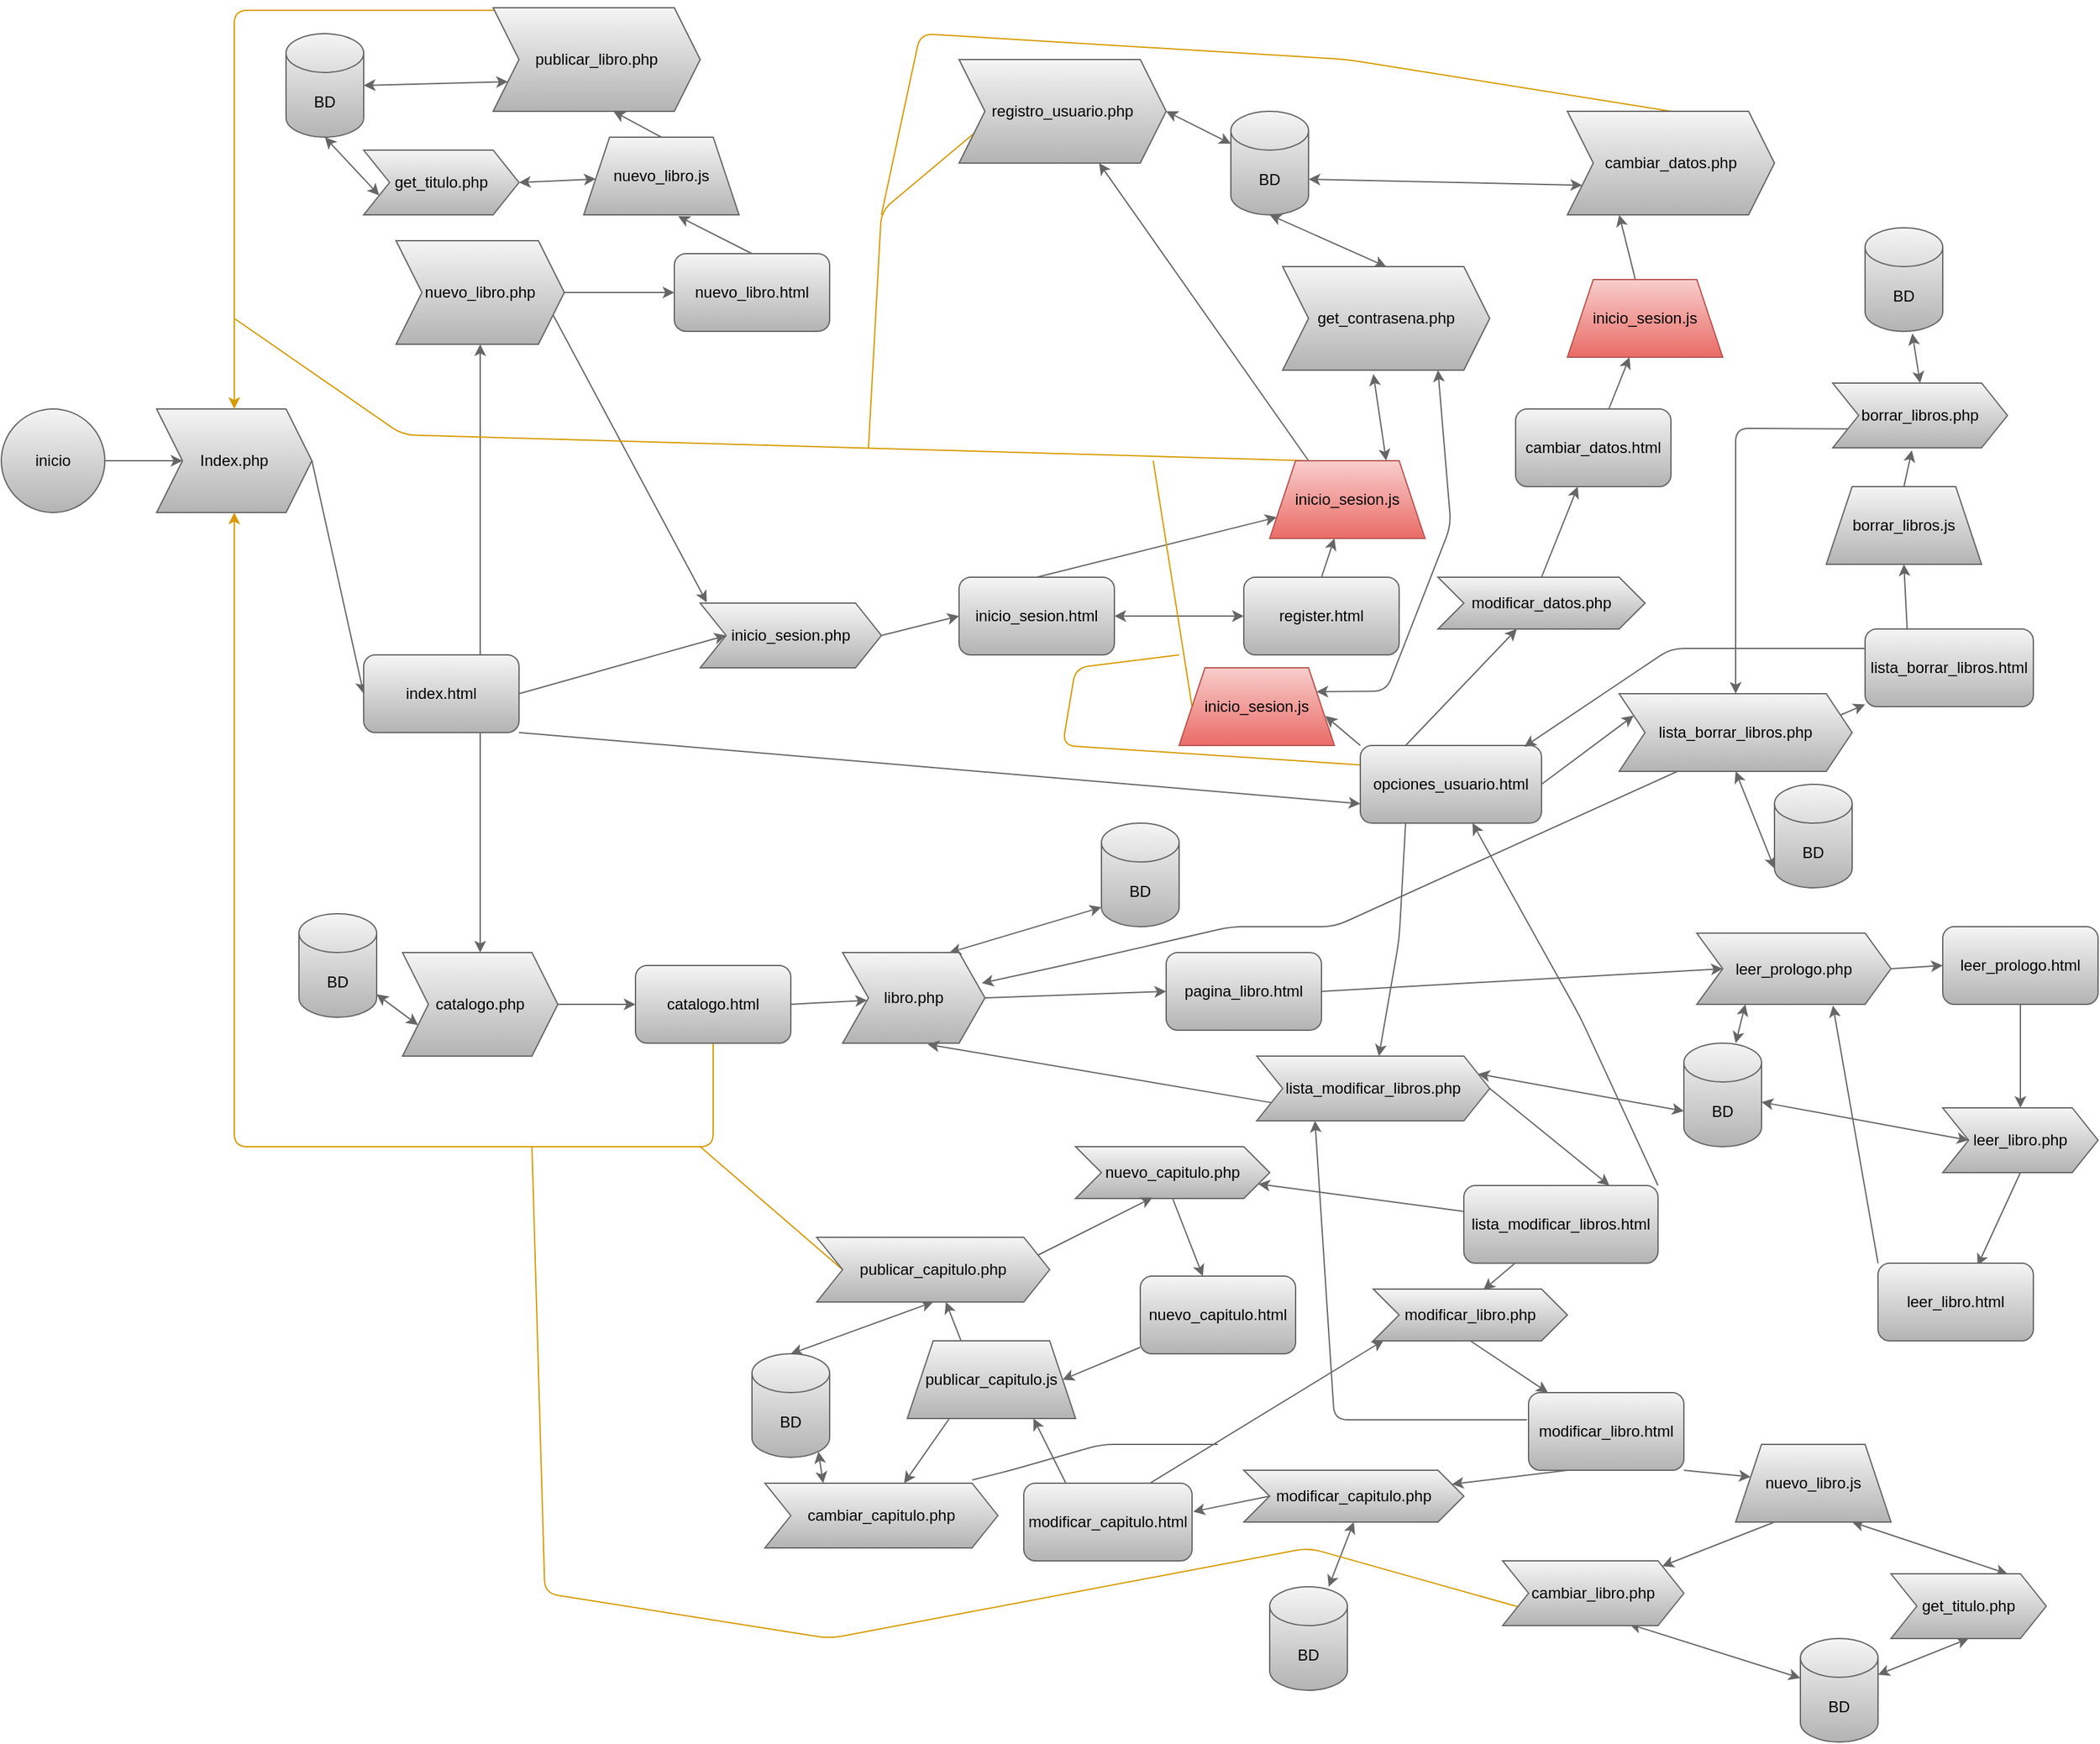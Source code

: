 <mxfile>
    <diagram id="m7AVDyg3nS6jpqkzyXGd" name="Page-1">
        <mxGraphModel dx="1228" dy="2130" grid="1" gridSize="10" guides="1" tooltips="1" connect="1" arrows="1" fold="1" page="1" pageScale="1" pageWidth="850" pageHeight="1100" background="#FFFFFF" math="0" shadow="0">
            <root>
                <mxCell id="0"/>
                <mxCell id="1" parent="0"/>
                <mxCell id="8" style="edgeStyle=none;html=1;exitX=1;exitY=0.5;exitDx=0;exitDy=0;entryX=0;entryY=0.5;entryDx=0;entryDy=0;fontFamily=Helvetica;fontSize=12;fontColor=#000000;fillColor=#f5f5f5;gradientColor=#b3b3b3;strokeColor=#666666;" parent="1" source="3" target="4" edge="1">
                    <mxGeometry relative="1" as="geometry"/>
                </mxCell>
                <mxCell id="3" value="Index.php" style="shape=step;perimeter=stepPerimeter;whiteSpace=wrap;html=1;fixedSize=1;fillColor=#f5f5f5;gradientColor=#b3b3b3;strokeColor=#666666;fontColor=#000000;" parent="1" vertex="1">
                    <mxGeometry x="130" y="200" width="120" height="80" as="geometry"/>
                </mxCell>
                <mxCell id="16" style="edgeStyle=none;shape=connector;rounded=1;html=1;exitX=0.75;exitY=1;exitDx=0;exitDy=0;labelBackgroundColor=default;fontFamily=Helvetica;fontSize=12;fontColor=#000000;startArrow=none;startFill=0;endArrow=classic;strokeColor=#666666;fillColor=#f5f5f5;gradientColor=#b3b3b3;" parent="1" source="4" target="10" edge="1">
                    <mxGeometry relative="1" as="geometry"/>
                </mxCell>
                <mxCell id="19" style="edgeStyle=none;shape=connector;rounded=1;html=1;exitX=0.75;exitY=0;exitDx=0;exitDy=0;labelBackgroundColor=default;fontFamily=Helvetica;fontSize=12;fontColor=#000000;startArrow=none;startFill=0;endArrow=classic;strokeColor=#666666;fillColor=#f5f5f5;gradientColor=#b3b3b3;" parent="1" source="4" target="17" edge="1">
                    <mxGeometry relative="1" as="geometry"/>
                </mxCell>
                <mxCell id="62" style="edgeStyle=none;html=1;exitX=1;exitY=0.5;exitDx=0;exitDy=0;entryX=0;entryY=0.5;entryDx=0;entryDy=0;fillColor=#f5f5f5;strokeColor=#666666;gradientColor=#b3b3b3;" parent="1" source="4" target="61" edge="1">
                    <mxGeometry relative="1" as="geometry">
                        <Array as="points"/>
                    </mxGeometry>
                </mxCell>
                <mxCell id="75" style="edgeStyle=none;html=1;exitX=1;exitY=1;exitDx=0;exitDy=0;fillColor=#f5f5f5;gradientColor=#b3b3b3;strokeColor=#666666;entryX=0;entryY=0.75;entryDx=0;entryDy=0;" parent="1" source="4" target="73" edge="1">
                    <mxGeometry relative="1" as="geometry"/>
                </mxCell>
                <mxCell id="4" value="index.html" style="rounded=1;whiteSpace=wrap;html=1;fillColor=#f5f5f5;gradientColor=#b3b3b3;strokeColor=#666666;fontColor=#000000;" parent="1" vertex="1">
                    <mxGeometry x="290" y="390" width="120" height="60" as="geometry"/>
                </mxCell>
                <mxCell id="18" style="edgeStyle=none;shape=connector;rounded=1;html=1;exitX=1;exitY=0.5;exitDx=0;exitDy=0;entryX=0;entryY=0.5;entryDx=0;entryDy=0;labelBackgroundColor=default;fontFamily=Helvetica;fontSize=12;fontColor=#000000;startArrow=none;startFill=0;endArrow=classic;strokeColor=#666666;fillColor=#f5f5f5;gradientColor=#b3b3b3;" parent="1" source="10" target="12" edge="1">
                    <mxGeometry relative="1" as="geometry"/>
                </mxCell>
                <mxCell id="60" style="edgeStyle=none;shape=connector;rounded=1;html=1;exitX=0;exitY=0.75;exitDx=0;exitDy=0;labelBackgroundColor=default;fontFamily=Helvetica;fontSize=12;fontColor=#000000;startArrow=classic;startFill=1;endArrow=classic;endFill=1;strokeColor=#666666;fillColor=#f5f5f5;gradientColor=#b3b3b3;" parent="1" source="10" target="59" edge="1">
                    <mxGeometry relative="1" as="geometry"/>
                </mxCell>
                <mxCell id="10" value="catalogo.php" style="shape=step;perimeter=stepPerimeter;whiteSpace=wrap;html=1;fixedSize=1;fillColor=#f5f5f5;gradientColor=#b3b3b3;strokeColor=#666666;fontColor=#000000;" parent="1" vertex="1">
                    <mxGeometry x="320" y="620" width="120" height="80" as="geometry"/>
                </mxCell>
                <mxCell id="49" style="edgeStyle=none;shape=connector;rounded=1;html=1;exitX=0.5;exitY=0;exitDx=0;exitDy=0;entryX=0.608;entryY=1.017;entryDx=0;entryDy=0;entryPerimeter=0;labelBackgroundColor=default;fontFamily=Helvetica;fontSize=12;fontColor=#000000;startArrow=none;startFill=0;endArrow=classic;endFill=1;strokeColor=#666666;fillColor=#f5f5f5;gradientColor=#b3b3b3;" parent="1" source="11" target="48" edge="1">
                    <mxGeometry relative="1" as="geometry"/>
                </mxCell>
                <mxCell id="11" value="nuevo_libro.html" style="rounded=1;whiteSpace=wrap;html=1;fillColor=#f5f5f5;gradientColor=#b3b3b3;strokeColor=#666666;fontColor=#000000;" parent="1" vertex="1">
                    <mxGeometry x="530" y="80" width="120" height="60" as="geometry"/>
                </mxCell>
                <mxCell id="26" style="edgeStyle=none;shape=connector;rounded=1;html=1;exitX=0.5;exitY=1;exitDx=0;exitDy=0;entryX=0.5;entryY=1;entryDx=0;entryDy=0;labelBackgroundColor=default;fontFamily=Helvetica;fontSize=12;fontColor=#000000;startArrow=none;startFill=0;endArrow=classic;strokeColor=#d79b00;fillColor=#ffcd28;gradientColor=#ffa500;" parent="1" source="12" target="3" edge="1">
                    <mxGeometry relative="1" as="geometry">
                        <Array as="points">
                            <mxPoint x="560" y="770"/>
                            <mxPoint x="190" y="770"/>
                        </Array>
                    </mxGeometry>
                </mxCell>
                <mxCell id="51" style="edgeStyle=none;shape=connector;rounded=1;html=1;exitX=1;exitY=0.5;exitDx=0;exitDy=0;labelBackgroundColor=default;fontFamily=Helvetica;fontSize=12;fontColor=#000000;startArrow=none;startFill=0;endArrow=classic;endFill=1;strokeColor=#666666;fillColor=#f5f5f5;gradientColor=#b3b3b3;" parent="1" source="12" target="45" edge="1">
                    <mxGeometry relative="1" as="geometry"/>
                </mxCell>
                <mxCell id="12" value="catalogo.html" style="rounded=1;whiteSpace=wrap;html=1;fillColor=#f5f5f5;gradientColor=#b3b3b3;strokeColor=#666666;fontColor=#000000;" parent="1" vertex="1">
                    <mxGeometry x="500" y="630" width="120" height="60" as="geometry"/>
                </mxCell>
                <mxCell id="15" style="edgeStyle=none;shape=connector;rounded=1;html=1;exitX=1;exitY=0.5;exitDx=0;exitDy=0;labelBackgroundColor=default;fontFamily=Helvetica;fontSize=12;fontColor=#000000;startArrow=none;startFill=0;endArrow=classic;strokeColor=#666666;fillColor=#f5f5f5;gradientColor=#b3b3b3;" parent="1" source="14" target="3" edge="1">
                    <mxGeometry relative="1" as="geometry"/>
                </mxCell>
                <mxCell id="14" value="inicio" style="ellipse;whiteSpace=wrap;html=1;aspect=fixed;fontFamily=Helvetica;fontSize=12;fontColor=#000000;strokeColor=#666666;fillColor=#f5f5f5;gradientColor=#b3b3b3;" parent="1" vertex="1">
                    <mxGeometry x="10" y="200" width="80" height="80" as="geometry"/>
                </mxCell>
                <mxCell id="20" style="edgeStyle=none;shape=connector;rounded=1;html=1;exitX=1;exitY=0.5;exitDx=0;exitDy=0;entryX=0;entryY=0.5;entryDx=0;entryDy=0;labelBackgroundColor=default;fontFamily=Helvetica;fontSize=12;fontColor=#000000;startArrow=none;startFill=0;endArrow=classic;strokeColor=#666666;fillColor=#f5f5f5;gradientColor=#b3b3b3;" parent="1" source="17" target="11" edge="1">
                    <mxGeometry relative="1" as="geometry"/>
                </mxCell>
                <mxCell id="72" style="edgeStyle=none;html=1;exitX=1;exitY=0.75;exitDx=0;exitDy=0;entryX=0.036;entryY=-0.012;entryDx=0;entryDy=0;entryPerimeter=0;fillColor=#f5f5f5;gradientColor=#b3b3b3;strokeColor=#666666;" parent="1" source="17" target="61" edge="1">
                    <mxGeometry relative="1" as="geometry"/>
                </mxCell>
                <mxCell id="17" value="nuevo_libro.php" style="shape=step;perimeter=stepPerimeter;whiteSpace=wrap;html=1;fixedSize=1;fillColor=#f5f5f5;gradientColor=#b3b3b3;strokeColor=#666666;fontColor=#000000;" parent="1" vertex="1">
                    <mxGeometry x="315" y="70" width="130" height="80" as="geometry"/>
                </mxCell>
                <mxCell id="31" style="edgeStyle=none;shape=connector;rounded=1;html=1;exitX=0.5;exitY=0;exitDx=0;exitDy=0;labelBackgroundColor=default;fontFamily=Helvetica;fontSize=12;fontColor=#000000;startArrow=none;startFill=0;endArrow=classic;strokeColor=#666666;fillColor=#f5f5f5;gradientColor=#b3b3b3;" parent="1" source="21" target="30" edge="1">
                    <mxGeometry relative="1" as="geometry"/>
                </mxCell>
                <mxCell id="21" value="register.html" style="rounded=1;whiteSpace=wrap;html=1;fillColor=#f5f5f5;gradientColor=#b3b3b3;strokeColor=#666666;fontColor=#000000;" parent="1" vertex="1">
                    <mxGeometry x="970" y="330" width="120" height="60" as="geometry"/>
                </mxCell>
                <mxCell id="25" style="edgeStyle=none;shape=connector;rounded=1;html=1;exitX=0.019;exitY=0.025;exitDx=0;exitDy=0;labelBackgroundColor=default;fontFamily=Helvetica;fontSize=12;fontColor=#000000;startArrow=none;startFill=0;endArrow=classic;strokeColor=#d79b00;fillColor=#ffcd28;gradientColor=#ffa500;exitPerimeter=0;" parent="1" source="23" target="3" edge="1">
                    <mxGeometry relative="1" as="geometry">
                        <Array as="points">
                            <mxPoint x="190" y="-108"/>
                        </Array>
                    </mxGeometry>
                </mxCell>
                <mxCell id="39" style="edgeStyle=none;shape=connector;rounded=1;html=1;exitX=0;exitY=0.75;exitDx=0;exitDy=0;entryX=1;entryY=0.5;entryDx=0;entryDy=0;entryPerimeter=0;labelBackgroundColor=default;fontFamily=Helvetica;fontSize=12;fontColor=#000000;startArrow=classic;startFill=1;endArrow=classic;endFill=1;strokeColor=#666666;fillColor=#f5f5f5;gradientColor=#b3b3b3;" parent="1" source="23" target="38" edge="1">
                    <mxGeometry relative="1" as="geometry"/>
                </mxCell>
                <mxCell id="23" value="publicar_libro.php" style="shape=step;perimeter=stepPerimeter;whiteSpace=wrap;html=1;fixedSize=1;fillColor=#f5f5f5;gradientColor=#b3b3b3;strokeColor=#666666;fontColor=#000000;" parent="1" vertex="1">
                    <mxGeometry x="390" y="-110" width="160" height="80" as="geometry"/>
                </mxCell>
                <mxCell id="32" style="edgeStyle=none;shape=connector;rounded=1;html=1;exitX=0.5;exitY=0;exitDx=0;exitDy=0;labelBackgroundColor=default;fontFamily=Helvetica;fontSize=12;fontColor=#000000;startArrow=none;startFill=0;endArrow=classic;strokeColor=#666666;fillColor=#f5f5f5;gradientColor=#b3b3b3;" parent="1" source="27" target="30" edge="1">
                    <mxGeometry relative="1" as="geometry"/>
                </mxCell>
                <mxCell id="64" style="edgeStyle=none;shape=connector;rounded=1;html=1;exitX=1;exitY=0.5;exitDx=0;exitDy=0;labelBackgroundColor=default;fontFamily=Helvetica;fontSize=11;fontColor=default;endArrow=classic;strokeColor=#666666;fillColor=#f5f5f5;gradientColor=#b3b3b3;startArrow=classic;startFill=1;" parent="1" source="27" target="21" edge="1">
                    <mxGeometry relative="1" as="geometry"/>
                </mxCell>
                <mxCell id="27" value="inicio_sesion.html" style="rounded=1;whiteSpace=wrap;html=1;fillColor=#f5f5f5;gradientColor=#b3b3b3;strokeColor=#666666;fontColor=#000000;" parent="1" vertex="1">
                    <mxGeometry x="750" y="330" width="120" height="60" as="geometry"/>
                </mxCell>
                <mxCell id="37" style="edgeStyle=none;shape=connector;rounded=1;html=1;exitX=0.75;exitY=0;exitDx=0;exitDy=0;entryX=0.438;entryY=1.038;entryDx=0;entryDy=0;entryPerimeter=0;labelBackgroundColor=default;fontFamily=Helvetica;fontSize=12;fontColor=#000000;startArrow=classic;startFill=1;endArrow=classic;strokeColor=#666666;fillColor=#f5f5f5;gradientColor=#b3b3b3;" parent="1" source="30" target="33" edge="1">
                    <mxGeometry relative="1" as="geometry"/>
                </mxCell>
                <mxCell id="42" style="edgeStyle=none;shape=connector;rounded=1;html=1;exitX=0.25;exitY=0;exitDx=0;exitDy=0;labelBackgroundColor=default;fontFamily=Helvetica;fontSize=12;fontColor=#000000;startArrow=none;startFill=0;endArrow=classic;endFill=1;strokeColor=#666666;fillColor=#f5f5f5;gradientColor=#b3b3b3;" parent="1" source="30" target="40" edge="1">
                    <mxGeometry relative="1" as="geometry"/>
                </mxCell>
                <mxCell id="44" style="edgeStyle=none;shape=connector;rounded=1;html=1;exitX=0.25;exitY=0;exitDx=0;exitDy=0;labelBackgroundColor=default;fontFamily=Helvetica;fontSize=12;fontColor=#000000;startArrow=none;startFill=0;endArrow=none;endFill=0;strokeColor=#d79b00;fillColor=#ffcd28;gradientColor=#ffa500;" parent="1" source="30" edge="1">
                    <mxGeometry relative="1" as="geometry">
                        <mxPoint x="190" y="130" as="targetPoint"/>
                        <Array as="points">
                            <mxPoint x="320" y="220"/>
                        </Array>
                    </mxGeometry>
                </mxCell>
                <mxCell id="69" style="edgeStyle=none;shape=connector;rounded=1;html=1;entryX=0.25;entryY=1;entryDx=0;entryDy=0;labelBackgroundColor=default;fontFamily=Helvetica;fontSize=11;fontColor=default;startArrow=none;startFill=0;endArrow=classic;strokeColor=#666666;fillColor=#f5f5f5;gradientColor=#b3b3b3;" parent="1" source="76" target="68" edge="1">
                    <mxGeometry relative="1" as="geometry"/>
                </mxCell>
                <mxCell id="30" value="inicio_sesion.js" style="shape=trapezoid;perimeter=trapezoidPerimeter;whiteSpace=wrap;html=1;fixedSize=1;fontFamily=Helvetica;fontSize=12;strokeColor=#b85450;fillColor=#f8cecc;gradientColor=#ea6b66;" parent="1" vertex="1">
                    <mxGeometry x="990" y="240" width="120" height="60" as="geometry"/>
                </mxCell>
                <mxCell id="35" style="edgeStyle=none;shape=connector;rounded=1;html=1;exitX=0.5;exitY=0;exitDx=0;exitDy=0;entryX=0.5;entryY=1;entryDx=0;entryDy=0;entryPerimeter=0;labelBackgroundColor=default;fontFamily=Helvetica;fontSize=12;fontColor=#000000;startArrow=classic;startFill=1;endArrow=classic;strokeColor=#666666;fillColor=#f5f5f5;gradientColor=#b3b3b3;endFill=1;" parent="1" source="33" target="34" edge="1">
                    <mxGeometry relative="1" as="geometry"/>
                </mxCell>
                <mxCell id="33" value="get_contrasena.php" style="shape=step;perimeter=stepPerimeter;whiteSpace=wrap;html=1;fixedSize=1;fillColor=#f5f5f5;gradientColor=#b3b3b3;strokeColor=#666666;fontColor=#000000;" parent="1" vertex="1">
                    <mxGeometry x="1000" y="90" width="160" height="80" as="geometry"/>
                </mxCell>
                <mxCell id="34" value="BD" style="shape=cylinder3;whiteSpace=wrap;html=1;boundedLbl=1;backgroundOutline=1;size=15;fontFamily=Helvetica;fontSize=12;fontColor=#000000;strokeColor=#666666;fillColor=#f5f5f5;gradientColor=#b3b3b3;" parent="1" vertex="1">
                    <mxGeometry x="960" y="-30" width="60" height="80" as="geometry"/>
                </mxCell>
                <mxCell id="38" value="BD" style="shape=cylinder3;whiteSpace=wrap;html=1;boundedLbl=1;backgroundOutline=1;size=15;fontFamily=Helvetica;fontSize=12;fontColor=#000000;strokeColor=#666666;fillColor=#f5f5f5;gradientColor=#b3b3b3;" parent="1" vertex="1">
                    <mxGeometry x="230" y="-90" width="60" height="80" as="geometry"/>
                </mxCell>
                <mxCell id="41" style="edgeStyle=none;shape=connector;rounded=1;html=1;exitX=1;exitY=0.5;exitDx=0;exitDy=0;labelBackgroundColor=default;fontFamily=Helvetica;fontSize=12;fontColor=#000000;startArrow=classic;startFill=1;endArrow=classic;endFill=1;strokeColor=#666666;fillColor=#f5f5f5;gradientColor=#b3b3b3;" parent="1" source="40" target="34" edge="1">
                    <mxGeometry relative="1" as="geometry"/>
                </mxCell>
                <mxCell id="43" style="edgeStyle=none;shape=connector;rounded=1;html=1;exitX=0;exitY=0.75;exitDx=0;exitDy=0;labelBackgroundColor=default;fontFamily=Helvetica;fontSize=12;fontColor=#000000;startArrow=none;startFill=0;endArrow=none;endFill=0;strokeColor=#d79b00;fillColor=#ffcd28;gradientColor=#ffa500;" parent="1" source="40" edge="1">
                    <mxGeometry relative="1" as="geometry">
                        <mxPoint x="680" y="230" as="targetPoint"/>
                        <Array as="points">
                            <mxPoint x="690" y="47"/>
                        </Array>
                    </mxGeometry>
                </mxCell>
                <mxCell id="40" value="registro_usuario.php" style="shape=step;perimeter=stepPerimeter;whiteSpace=wrap;html=1;fixedSize=1;fillColor=#f5f5f5;gradientColor=#b3b3b3;strokeColor=#666666;fontColor=#000000;" parent="1" vertex="1">
                    <mxGeometry x="750" y="-70" width="160" height="80" as="geometry"/>
                </mxCell>
                <mxCell id="52" style="edgeStyle=none;shape=connector;rounded=1;html=1;exitX=1;exitY=0.5;exitDx=0;exitDy=0;entryX=0;entryY=0.5;entryDx=0;entryDy=0;labelBackgroundColor=default;fontFamily=Helvetica;fontSize=12;fontColor=#000000;startArrow=none;startFill=0;endArrow=classic;endFill=1;strokeColor=#666666;fillColor=#f5f5f5;gradientColor=#b3b3b3;" parent="1" source="45" target="46" edge="1">
                    <mxGeometry relative="1" as="geometry"/>
                </mxCell>
                <mxCell id="57" style="edgeStyle=none;shape=connector;rounded=1;html=1;exitX=0.75;exitY=0;exitDx=0;exitDy=0;entryX=0;entryY=1;entryDx=0;entryDy=-15;entryPerimeter=0;labelBackgroundColor=default;fontFamily=Helvetica;fontSize=12;fontColor=#000000;startArrow=classic;startFill=1;endArrow=classic;endFill=1;strokeColor=#666666;fillColor=#f5f5f5;gradientColor=#b3b3b3;" parent="1" source="45" target="56" edge="1">
                    <mxGeometry relative="1" as="geometry"/>
                </mxCell>
                <mxCell id="45" value="libro.php" style="shape=step;perimeter=stepPerimeter;whiteSpace=wrap;html=1;fixedSize=1;fillColor=#f5f5f5;gradientColor=#b3b3b3;strokeColor=#666666;fontColor=#000000;" parent="1" vertex="1">
                    <mxGeometry x="660" y="620" width="110" height="70" as="geometry"/>
                </mxCell>
                <mxCell id="53" style="edgeStyle=none;shape=connector;rounded=1;html=1;exitX=1;exitY=0.5;exitDx=0;exitDy=0;entryX=0;entryY=0.5;entryDx=0;entryDy=0;labelBackgroundColor=default;fontFamily=Helvetica;fontSize=12;fontColor=#000000;startArrow=none;startFill=0;endArrow=classic;endFill=1;strokeColor=#666666;fillColor=#f5f5f5;gradientColor=#b3b3b3;" parent="1" source="46" target="47" edge="1">
                    <mxGeometry relative="1" as="geometry"/>
                </mxCell>
                <mxCell id="46" value="pagina_libro.html" style="rounded=1;whiteSpace=wrap;html=1;fontFamily=Helvetica;fontSize=12;fontColor=#000000;strokeColor=#666666;fillColor=#f5f5f5;gradientColor=#b3b3b3;" parent="1" vertex="1">
                    <mxGeometry x="910" y="620" width="120" height="60" as="geometry"/>
                </mxCell>
                <mxCell id="55" style="edgeStyle=none;shape=connector;rounded=1;html=1;exitX=1;exitY=0.5;exitDx=0;exitDy=0;entryX=0;entryY=0.5;entryDx=0;entryDy=0;labelBackgroundColor=default;fontFamily=Helvetica;fontSize=12;fontColor=#000000;startArrow=none;startFill=0;endArrow=classic;endFill=1;fillColor=#f5f5f5;gradientColor=#b3b3b3;strokeColor=#666666;strokeWidth=1;" parent="1" source="47" target="54" edge="1">
                    <mxGeometry relative="1" as="geometry"/>
                </mxCell>
                <mxCell id="132" style="edgeStyle=none;shape=connector;rounded=1;html=1;exitX=0.25;exitY=1;exitDx=0;exitDy=0;labelBackgroundColor=default;fontFamily=Helvetica;fontSize=11;fontColor=default;startArrow=classic;startFill=1;endArrow=classic;endFill=1;strokeColor=#666666;strokeWidth=1;fillColor=#f5f5f5;gradientColor=#b3b3b3;" parent="1" source="47" target="129" edge="1">
                    <mxGeometry relative="1" as="geometry"/>
                </mxCell>
                <mxCell id="47" value="leer_prologo.php" style="shape=step;perimeter=stepPerimeter;whiteSpace=wrap;html=1;fixedSize=1;fillColor=#f5f5f5;gradientColor=#b3b3b3;strokeColor=#666666;fontColor=#000000;" parent="1" vertex="1">
                    <mxGeometry x="1320" y="605" width="150" height="55" as="geometry"/>
                </mxCell>
                <mxCell id="50" style="edgeStyle=none;shape=connector;rounded=1;html=1;exitX=0.5;exitY=0;exitDx=0;exitDy=0;entryX=0.581;entryY=1;entryDx=0;entryDy=0;entryPerimeter=0;labelBackgroundColor=default;fontFamily=Helvetica;fontSize=12;fontColor=#000000;startArrow=none;startFill=0;endArrow=classic;endFill=1;strokeColor=#666666;fillColor=#f5f5f5;gradientColor=#b3b3b3;" parent="1" source="48" target="23" edge="1">
                    <mxGeometry relative="1" as="geometry"/>
                </mxCell>
                <mxCell id="48" value="nuevo_libro.js" style="shape=trapezoid;perimeter=trapezoidPerimeter;whiteSpace=wrap;html=1;fixedSize=1;fontFamily=Helvetica;fontSize=12;fontColor=#000000;strokeColor=#666666;fillColor=#f5f5f5;gradientColor=#b3b3b3;" parent="1" vertex="1">
                    <mxGeometry x="460" y="-10" width="120" height="60" as="geometry"/>
                </mxCell>
                <mxCell id="137" style="edgeStyle=none;shape=connector;rounded=1;html=1;exitX=0.5;exitY=1;exitDx=0;exitDy=0;labelBackgroundColor=default;fontFamily=Helvetica;fontSize=11;fontColor=default;startArrow=none;startFill=0;endArrow=classic;endFill=1;strokeColor=#666666;strokeWidth=1;fillColor=#f5f5f5;gradientColor=#b3b3b3;" parent="1" source="54" target="131" edge="1">
                    <mxGeometry relative="1" as="geometry"/>
                </mxCell>
                <mxCell id="54" value="leer_prologo.html" style="rounded=1;whiteSpace=wrap;html=1;fontFamily=Helvetica;fontSize=12;fontColor=#000000;strokeColor=#666666;fillColor=#f5f5f5;gradientColor=#b3b3b3;" parent="1" vertex="1">
                    <mxGeometry x="1510" y="600" width="120" height="60" as="geometry"/>
                </mxCell>
                <mxCell id="56" value="BD" style="shape=cylinder3;whiteSpace=wrap;html=1;boundedLbl=1;backgroundOutline=1;size=15;fontFamily=Helvetica;fontSize=12;fontColor=#000000;strokeColor=#666666;fillColor=#f5f5f5;gradientColor=#b3b3b3;" parent="1" vertex="1">
                    <mxGeometry x="860" y="520" width="60" height="80" as="geometry"/>
                </mxCell>
                <mxCell id="59" value="BD" style="shape=cylinder3;whiteSpace=wrap;html=1;boundedLbl=1;backgroundOutline=1;size=15;fontFamily=Helvetica;fontSize=12;fontColor=#000000;strokeColor=#666666;fillColor=#f5f5f5;gradientColor=#b3b3b3;" parent="1" vertex="1">
                    <mxGeometry x="240" y="590" width="60" height="80" as="geometry"/>
                </mxCell>
                <mxCell id="63" style="edgeStyle=none;html=1;exitX=1;exitY=0.5;exitDx=0;exitDy=0;entryX=0;entryY=0.5;entryDx=0;entryDy=0;fillColor=#f5f5f5;strokeColor=#666666;gradientColor=#b3b3b3;" parent="1" source="61" target="27" edge="1">
                    <mxGeometry relative="1" as="geometry"/>
                </mxCell>
                <mxCell id="61" value="inicio_sesion.php" style="shape=step;perimeter=stepPerimeter;whiteSpace=wrap;html=1;fixedSize=1;fillColor=#f5f5f5;gradientColor=#b3b3b3;strokeColor=#666666;fontColor=#000000;" parent="1" vertex="1">
                    <mxGeometry x="550" y="350" width="140" height="50" as="geometry"/>
                </mxCell>
                <mxCell id="67" style="edgeStyle=none;shape=connector;rounded=1;html=1;labelBackgroundColor=default;fontFamily=Helvetica;fontSize=11;fontColor=default;startArrow=none;startFill=0;endArrow=classic;strokeColor=#666666;fillColor=#f5f5f5;gradientColor=#b3b3b3;" parent="1" source="65" target="76" edge="1">
                    <mxGeometry relative="1" as="geometry"/>
                </mxCell>
                <mxCell id="65" value="cambiar_datos.html" style="rounded=1;whiteSpace=wrap;html=1;fillColor=#f5f5f5;gradientColor=#b3b3b3;strokeColor=#666666;fontColor=#000000;" parent="1" vertex="1">
                    <mxGeometry x="1180" y="200" width="120" height="60" as="geometry"/>
                </mxCell>
                <mxCell id="70" style="edgeStyle=none;shape=connector;rounded=1;html=1;exitX=0;exitY=0.75;exitDx=0;exitDy=0;entryX=1;entryY=0;entryDx=0;entryDy=52.5;entryPerimeter=0;labelBackgroundColor=default;fontFamily=Helvetica;fontSize=11;fontColor=default;startArrow=classic;startFill=1;endArrow=classic;strokeColor=#666666;fillColor=#f5f5f5;gradientColor=#b3b3b3;" parent="1" source="68" target="34" edge="1">
                    <mxGeometry relative="1" as="geometry"/>
                </mxCell>
                <mxCell id="71" style="edgeStyle=none;shape=connector;rounded=1;html=1;exitX=0.5;exitY=0;exitDx=0;exitDy=0;labelBackgroundColor=default;fontFamily=Helvetica;fontSize=11;fontColor=default;startArrow=none;startFill=0;endArrow=none;strokeColor=#d79b00;fillColor=#ffcd28;gradientColor=#ffa500;endFill=0;" parent="1" source="68" edge="1">
                    <mxGeometry relative="1" as="geometry">
                        <mxPoint x="690" y="50" as="targetPoint"/>
                        <Array as="points">
                            <mxPoint x="1050" y="-70"/>
                            <mxPoint x="720" y="-90"/>
                        </Array>
                    </mxGeometry>
                </mxCell>
                <mxCell id="68" value="cambiar_datos.php" style="shape=step;perimeter=stepPerimeter;whiteSpace=wrap;html=1;fixedSize=1;fillColor=#f5f5f5;gradientColor=#b3b3b3;strokeColor=#666666;fontColor=#000000;" parent="1" vertex="1">
                    <mxGeometry x="1220" y="-30" width="160" height="80" as="geometry"/>
                </mxCell>
                <mxCell id="78" style="edgeStyle=none;shape=connector;rounded=1;html=1;exitX=0;exitY=0;exitDx=0;exitDy=0;entryX=0.942;entryY=0.62;entryDx=0;entryDy=0;entryPerimeter=0;labelBackgroundColor=default;fontFamily=Helvetica;fontSize=11;fontColor=default;endArrow=classic;strokeColor=#666666;fillColor=#f5f5f5;gradientColor=#b3b3b3;" parent="1" source="73" target="77" edge="1">
                    <mxGeometry relative="1" as="geometry"/>
                </mxCell>
                <mxCell id="82" style="edgeStyle=none;shape=connector;rounded=1;html=1;exitX=1;exitY=0.5;exitDx=0;exitDy=0;entryX=0;entryY=0.25;entryDx=0;entryDy=0;labelBackgroundColor=default;fontFamily=Helvetica;fontSize=11;fontColor=default;endArrow=classic;endFill=1;strokeColor=#666666;fillColor=#f5f5f5;gradientColor=#b3b3b3;startArrow=none;startFill=0;" parent="1" source="73" target="80" edge="1">
                    <mxGeometry relative="1" as="geometry"/>
                </mxCell>
                <mxCell id="83" style="edgeStyle=none;shape=connector;rounded=1;html=1;exitX=0.25;exitY=1;exitDx=0;exitDy=0;labelBackgroundColor=default;fontFamily=Helvetica;fontSize=11;fontColor=default;endArrow=classic;endFill=1;strokeColor=#666666;fillColor=#f5f5f5;gradientColor=#b3b3b3;startArrow=none;startFill=0;" parent="1" source="73" target="81" edge="1">
                    <mxGeometry relative="1" as="geometry">
                        <Array as="points">
                            <mxPoint x="1090" y="610"/>
                        </Array>
                    </mxGeometry>
                </mxCell>
                <mxCell id="123" style="edgeStyle=none;html=1;exitX=0;exitY=0.25;exitDx=0;exitDy=0;fillColor=#ffcd28;gradientColor=#ffa500;strokeColor=#d79b00;endArrow=none;endFill=0;" parent="1" source="73" edge="1">
                    <mxGeometry relative="1" as="geometry">
                        <mxPoint x="920" y="390" as="targetPoint"/>
                        <Array as="points">
                            <mxPoint x="830" y="460"/>
                            <mxPoint x="840" y="400"/>
                        </Array>
                    </mxGeometry>
                </mxCell>
                <mxCell id="143" style="edgeStyle=none;html=1;exitX=0.25;exitY=0;exitDx=0;exitDy=0;fillColor=#f5f5f5;gradientColor=#b3b3b3;strokeColor=#666666;" parent="1" source="73" target="142" edge="1">
                    <mxGeometry relative="1" as="geometry"/>
                </mxCell>
                <mxCell id="73" value="opciones_usuario.html" style="rounded=1;whiteSpace=wrap;html=1;fillColor=#f5f5f5;gradientColor=#b3b3b3;strokeColor=#666666;fontColor=#000000;" parent="1" vertex="1">
                    <mxGeometry x="1060" y="460" width="140" height="60" as="geometry"/>
                </mxCell>
                <mxCell id="76" value="inicio_sesion.js" style="shape=trapezoid;perimeter=trapezoidPerimeter;whiteSpace=wrap;html=1;fixedSize=1;fontFamily=Helvetica;fontSize=12;strokeColor=#b85450;fillColor=#f8cecc;gradientColor=#ea6b66;" parent="1" vertex="1">
                    <mxGeometry x="1220" y="100" width="120" height="60" as="geometry"/>
                </mxCell>
                <mxCell id="79" style="edgeStyle=none;shape=connector;rounded=1;html=1;exitX=0;exitY=0.5;exitDx=0;exitDy=0;labelBackgroundColor=default;fontFamily=Helvetica;fontSize=11;fontColor=default;endArrow=none;strokeColor=#d79b00;fillColor=#ffcd28;gradientColor=#ffa500;endFill=0;" parent="1" source="77" edge="1">
                    <mxGeometry relative="1" as="geometry">
                        <mxPoint x="900" y="240" as="targetPoint"/>
                    </mxGeometry>
                </mxCell>
                <mxCell id="145" style="edgeStyle=none;html=1;exitX=1;exitY=0.25;exitDx=0;exitDy=0;fillColor=#f5f5f5;gradientColor=#b3b3b3;strokeColor=#666666;entryX=0.75;entryY=1;entryDx=0;entryDy=0;startArrow=classic;startFill=1;" edge="1" parent="1" source="77" target="33">
                    <mxGeometry relative="1" as="geometry">
                        <mxPoint x="1150" y="210" as="targetPoint"/>
                        <Array as="points">
                            <mxPoint x="1080" y="418"/>
                            <mxPoint x="1130" y="290"/>
                        </Array>
                    </mxGeometry>
                </mxCell>
                <mxCell id="77" value="inicio_sesion.js" style="shape=trapezoid;perimeter=trapezoidPerimeter;whiteSpace=wrap;html=1;fixedSize=1;fontFamily=Helvetica;fontSize=12;strokeColor=#b85450;fillColor=#f8cecc;gradientColor=#ea6b66;" parent="1" vertex="1">
                    <mxGeometry x="920" y="400" width="120" height="60" as="geometry"/>
                </mxCell>
                <mxCell id="85" style="edgeStyle=none;shape=connector;rounded=1;html=1;exitX=1;exitY=0.25;exitDx=0;exitDy=0;labelBackgroundColor=default;fontFamily=Helvetica;fontSize=11;fontColor=default;endArrow=classic;endFill=1;strokeColor=#666666;fillColor=#f5f5f5;gradientColor=#b3b3b3;" parent="1" source="80" target="84" edge="1">
                    <mxGeometry relative="1" as="geometry"/>
                </mxCell>
                <mxCell id="122" style="edgeStyle=none;shape=connector;rounded=1;html=1;exitX=0.25;exitY=1;exitDx=0;exitDy=0;labelBackgroundColor=default;fontFamily=Helvetica;fontSize=11;fontColor=default;startArrow=none;startFill=0;endArrow=classic;endFill=1;strokeColor=#666666;fillColor=#f5f5f5;gradientColor=#b3b3b3;entryX=0.978;entryY=0.338;entryDx=0;entryDy=0;entryPerimeter=0;" parent="1" source="80" target="45" edge="1">
                    <mxGeometry relative="1" as="geometry">
                        <Array as="points">
                            <mxPoint x="1040" y="600"/>
                            <mxPoint x="960" y="600"/>
                            <mxPoint x="830" y="630"/>
                        </Array>
                    </mxGeometry>
                </mxCell>
                <mxCell id="141" style="edgeStyle=none;shape=connector;rounded=1;html=1;exitX=0.5;exitY=1;exitDx=0;exitDy=0;entryX=0;entryY=1;entryDx=0;entryDy=-15;entryPerimeter=0;labelBackgroundColor=default;fontFamily=Helvetica;fontSize=11;fontColor=default;startArrow=classic;startFill=1;endArrow=classic;endFill=1;strokeColor=#666666;strokeWidth=1;fillColor=#f5f5f5;gradientColor=#b3b3b3;" parent="1" source="80" target="140" edge="1">
                    <mxGeometry relative="1" as="geometry"/>
                </mxCell>
                <mxCell id="80" value="lista_borrar_libros.php" style="shape=step;perimeter=stepPerimeter;whiteSpace=wrap;html=1;fixedSize=1;fillColor=#f5f5f5;gradientColor=#b3b3b3;strokeColor=#666666;fontColor=#000000;" parent="1" vertex="1">
                    <mxGeometry x="1260" y="420" width="180" height="60" as="geometry"/>
                </mxCell>
                <mxCell id="87" style="edgeStyle=none;shape=connector;rounded=1;html=1;exitX=1;exitY=0.5;exitDx=0;exitDy=0;entryX=0.75;entryY=0;entryDx=0;entryDy=0;labelBackgroundColor=default;fontFamily=Helvetica;fontSize=11;fontColor=default;endArrow=classic;endFill=1;strokeColor=#666666;fillColor=#f5f5f5;gradientColor=#b3b3b3;" parent="1" source="81" target="86" edge="1">
                    <mxGeometry relative="1" as="geometry"/>
                </mxCell>
                <mxCell id="121" style="edgeStyle=none;shape=connector;rounded=1;html=1;exitX=0;exitY=0.75;exitDx=0;exitDy=0;entryX=0.597;entryY=1.013;entryDx=0;entryDy=0;entryPerimeter=0;labelBackgroundColor=default;fontFamily=Helvetica;fontSize=11;fontColor=default;startArrow=none;startFill=0;endArrow=classic;endFill=1;strokeColor=#666666;fillColor=#f5f5f5;gradientColor=#b3b3b3;" parent="1" source="81" target="45" edge="1">
                    <mxGeometry relative="1" as="geometry"/>
                </mxCell>
                <mxCell id="130" style="edgeStyle=none;shape=connector;rounded=1;html=1;exitX=1;exitY=0.25;exitDx=0;exitDy=0;entryX=0;entryY=0;entryDx=0;entryDy=52.5;entryPerimeter=0;labelBackgroundColor=default;fontFamily=Helvetica;fontSize=11;fontColor=default;startArrow=classic;startFill=1;endArrow=classic;endFill=1;strokeColor=#666666;strokeWidth=1;fillColor=#f5f5f5;gradientColor=#b3b3b3;" parent="1" source="81" target="129" edge="1">
                    <mxGeometry relative="1" as="geometry"/>
                </mxCell>
                <mxCell id="81" value="lista_modificar_libros.php" style="shape=step;perimeter=stepPerimeter;whiteSpace=wrap;html=1;fixedSize=1;fillColor=#f5f5f5;gradientColor=#b3b3b3;strokeColor=#666666;fontColor=#000000;" parent="1" vertex="1">
                    <mxGeometry x="980" y="700" width="180" height="50" as="geometry"/>
                </mxCell>
                <mxCell id="89" style="edgeStyle=none;shape=connector;rounded=1;html=1;exitX=0.25;exitY=0;exitDx=0;exitDy=0;entryX=0.5;entryY=1;entryDx=0;entryDy=0;labelBackgroundColor=default;fontFamily=Helvetica;fontSize=11;fontColor=default;endArrow=classic;endFill=1;strokeColor=#666666;fillColor=#f5f5f5;gradientColor=#b3b3b3;" parent="1" source="84" target="88" edge="1">
                    <mxGeometry relative="1" as="geometry"/>
                </mxCell>
                <mxCell id="127" style="edgeStyle=none;shape=connector;rounded=1;html=1;exitX=0;exitY=0.25;exitDx=0;exitDy=0;labelBackgroundColor=default;fontFamily=Helvetica;fontSize=11;fontColor=default;startArrow=none;startFill=0;endArrow=classic;endFill=1;strokeColor=#666666;fillColor=#f5f5f5;gradientColor=#b3b3b3;entryX=0.905;entryY=0.017;entryDx=0;entryDy=0;entryPerimeter=0;" parent="1" source="84" target="73" edge="1">
                    <mxGeometry relative="1" as="geometry">
                        <mxPoint x="1280" y="385.286" as="targetPoint"/>
                        <Array as="points">
                            <mxPoint x="1300" y="385"/>
                        </Array>
                    </mxGeometry>
                </mxCell>
                <mxCell id="84" value="lista_borrar_libros.html" style="rounded=1;whiteSpace=wrap;html=1;fillColor=#f5f5f5;gradientColor=#b3b3b3;strokeColor=#666666;fontColor=#000000;" parent="1" vertex="1">
                    <mxGeometry x="1450" y="370" width="130" height="60" as="geometry"/>
                </mxCell>
                <mxCell id="97" style="edgeStyle=none;shape=connector;rounded=1;html=1;entryX=0.567;entryY=0.018;entryDx=0;entryDy=0;entryPerimeter=0;labelBackgroundColor=default;fontFamily=Helvetica;fontSize=11;fontColor=default;startArrow=none;startFill=0;endArrow=classic;endFill=1;strokeColor=#666666;fillColor=#f5f5f5;gradientColor=#b3b3b3;" parent="1" source="86" target="95" edge="1">
                    <mxGeometry relative="1" as="geometry"/>
                </mxCell>
                <mxCell id="98" style="edgeStyle=none;shape=connector;rounded=1;html=1;labelBackgroundColor=default;fontFamily=Helvetica;fontSize=11;fontColor=default;startArrow=none;startFill=0;endArrow=classic;endFill=1;strokeColor=#666666;fillColor=#f5f5f5;gradientColor=#b3b3b3;" parent="1" source="86" target="96" edge="1">
                    <mxGeometry relative="1" as="geometry"/>
                </mxCell>
                <mxCell id="128" style="edgeStyle=none;shape=connector;rounded=1;html=1;exitX=1;exitY=0;exitDx=0;exitDy=0;labelBackgroundColor=default;fontFamily=Helvetica;fontSize=11;fontColor=default;startArrow=none;startFill=0;endArrow=classic;endFill=1;strokeColor=#666666;fillColor=#f5f5f5;gradientColor=#b3b3b3;" parent="1" source="86" target="73" edge="1">
                    <mxGeometry relative="1" as="geometry">
                        <Array as="points">
                            <mxPoint x="1230" y="670"/>
                        </Array>
                    </mxGeometry>
                </mxCell>
                <mxCell id="86" value="lista_modificar_libros.html" style="rounded=1;whiteSpace=wrap;html=1;fillColor=#f5f5f5;gradientColor=#b3b3b3;strokeColor=#666666;fontColor=#000000;" parent="1" vertex="1">
                    <mxGeometry x="1140" y="800" width="150" height="60" as="geometry"/>
                </mxCell>
                <mxCell id="91" style="edgeStyle=none;shape=connector;rounded=1;html=1;exitX=0.5;exitY=0;exitDx=0;exitDy=0;entryX=0.453;entryY=1.039;entryDx=0;entryDy=0;entryPerimeter=0;labelBackgroundColor=default;fontFamily=Helvetica;fontSize=11;fontColor=default;endArrow=classic;endFill=1;strokeColor=#666666;fillColor=#f5f5f5;gradientColor=#b3b3b3;" parent="1" source="88" target="90" edge="1">
                    <mxGeometry relative="1" as="geometry"/>
                </mxCell>
                <mxCell id="88" value="borrar_libros.js" style="shape=trapezoid;perimeter=trapezoidPerimeter;whiteSpace=wrap;html=1;fixedSize=1;fontFamily=Helvetica;fontSize=12;fontColor=#000000;strokeColor=#666666;fillColor=#f5f5f5;gradientColor=#b3b3b3;" parent="1" vertex="1">
                    <mxGeometry x="1420" y="260" width="120" height="60" as="geometry"/>
                </mxCell>
                <mxCell id="92" style="edgeStyle=none;shape=connector;rounded=1;html=1;exitX=0;exitY=0.75;exitDx=0;exitDy=0;labelBackgroundColor=default;fontFamily=Helvetica;fontSize=11;fontColor=default;endArrow=classic;endFill=1;strokeColor=#666666;fillColor=#f5f5f5;gradientColor=#b3b3b3;" parent="1" source="90" target="80" edge="1">
                    <mxGeometry relative="1" as="geometry">
                        <Array as="points">
                            <mxPoint x="1350" y="215"/>
                        </Array>
                    </mxGeometry>
                </mxCell>
                <mxCell id="94" style="edgeStyle=none;shape=connector;rounded=1;html=1;exitX=0.5;exitY=0;exitDx=0;exitDy=0;entryX=0.608;entryY=1.021;entryDx=0;entryDy=0;entryPerimeter=0;labelBackgroundColor=default;fontFamily=Helvetica;fontSize=11;fontColor=default;endArrow=classic;endFill=1;strokeColor=#666666;fillColor=#f5f5f5;gradientColor=#b3b3b3;startArrow=classic;startFill=1;" parent="1" source="90" target="93" edge="1">
                    <mxGeometry relative="1" as="geometry"/>
                </mxCell>
                <mxCell id="90" value="borrar_libros.php" style="shape=step;perimeter=stepPerimeter;whiteSpace=wrap;html=1;fixedSize=1;fillColor=#f5f5f5;gradientColor=#b3b3b3;strokeColor=#666666;fontColor=#000000;" parent="1" vertex="1">
                    <mxGeometry x="1425" y="180" width="135" height="50" as="geometry"/>
                </mxCell>
                <mxCell id="93" value="BD" style="shape=cylinder3;whiteSpace=wrap;html=1;boundedLbl=1;backgroundOutline=1;size=15;fontFamily=Helvetica;fontSize=12;fontColor=#000000;strokeColor=#666666;fillColor=#f5f5f5;gradientColor=#b3b3b3;" parent="1" vertex="1">
                    <mxGeometry x="1450" y="60" width="60" height="80" as="geometry"/>
                </mxCell>
                <mxCell id="111" style="edgeStyle=none;shape=connector;rounded=1;html=1;exitX=0.5;exitY=1;exitDx=0;exitDy=0;labelBackgroundColor=default;fontFamily=Helvetica;fontSize=11;fontColor=default;startArrow=none;startFill=0;endArrow=classic;endFill=1;strokeColor=#666666;fillColor=#f5f5f5;gradientColor=#b3b3b3;" parent="1" source="95" target="110" edge="1">
                    <mxGeometry relative="1" as="geometry"/>
                </mxCell>
                <mxCell id="125" style="edgeStyle=none;html=1;exitX=-0.01;exitY=0.35;exitDx=0;exitDy=0;startArrow=none;startFill=0;endArrow=classic;endFill=1;entryX=0.25;entryY=1;entryDx=0;entryDy=0;fillColor=#f5f5f5;gradientColor=#b3b3b3;strokeColor=#666666;exitPerimeter=0;" parent="1" source="110" target="81" edge="1">
                    <mxGeometry relative="1" as="geometry">
                        <Array as="points">
                            <mxPoint x="1040" y="981"/>
                        </Array>
                    </mxGeometry>
                </mxCell>
                <mxCell id="95" value="modificar_libro.php" style="shape=step;perimeter=stepPerimeter;whiteSpace=wrap;html=1;fixedSize=1;fillColor=#f5f5f5;gradientColor=#b3b3b3;strokeColor=#666666;fontColor=#000000;" parent="1" vertex="1">
                    <mxGeometry x="1070" y="880" width="150" height="40" as="geometry"/>
                </mxCell>
                <mxCell id="106" style="edgeStyle=none;shape=connector;rounded=1;html=1;entryX=1;entryY=0.5;entryDx=0;entryDy=0;labelBackgroundColor=default;fontFamily=Helvetica;fontSize=11;fontColor=default;startArrow=none;startFill=0;endArrow=classic;endFill=1;strokeColor=#666666;fillColor=#f5f5f5;gradientColor=#b3b3b3;" parent="1" source="108" target="105" edge="1">
                    <mxGeometry relative="1" as="geometry"/>
                </mxCell>
                <mxCell id="109" style="edgeStyle=none;shape=connector;rounded=1;html=1;exitX=0.5;exitY=1;exitDx=0;exitDy=0;labelBackgroundColor=default;fontFamily=Helvetica;fontSize=11;fontColor=default;startArrow=none;startFill=0;endArrow=classic;endFill=1;strokeColor=#666666;fillColor=#f5f5f5;gradientColor=#b3b3b3;" parent="1" source="96" target="108" edge="1">
                    <mxGeometry relative="1" as="geometry"/>
                </mxCell>
                <mxCell id="96" value="nuevo_capitulo.php" style="shape=step;perimeter=stepPerimeter;whiteSpace=wrap;html=1;fixedSize=1;fillColor=#f5f5f5;gradientColor=#b3b3b3;strokeColor=#666666;fontColor=#000000;" parent="1" vertex="1">
                    <mxGeometry x="840" y="770" width="150" height="40" as="geometry"/>
                </mxCell>
                <mxCell id="101" style="edgeStyle=none;shape=connector;rounded=1;html=1;exitX=1;exitY=0.25;exitDx=0;exitDy=0;entryX=0.396;entryY=0.982;entryDx=0;entryDy=0;entryPerimeter=0;labelBackgroundColor=default;fontFamily=Helvetica;fontSize=11;fontColor=default;startArrow=none;startFill=0;endArrow=classic;endFill=1;strokeColor=#666666;fillColor=#f5f5f5;gradientColor=#b3b3b3;" parent="1" source="99" target="96" edge="1">
                    <mxGeometry relative="1" as="geometry"/>
                </mxCell>
                <mxCell id="103" style="edgeStyle=none;shape=connector;rounded=1;html=1;exitX=0.5;exitY=1;exitDx=0;exitDy=0;entryX=0.5;entryY=0;entryDx=0;entryDy=0;entryPerimeter=0;labelBackgroundColor=default;fontFamily=Helvetica;fontSize=11;fontColor=default;startArrow=classic;startFill=1;endArrow=classic;endFill=1;strokeColor=#666666;fillColor=#f5f5f5;gradientColor=#b3b3b3;" parent="1" source="99" target="102" edge="1">
                    <mxGeometry relative="1" as="geometry"/>
                </mxCell>
                <mxCell id="104" style="edgeStyle=none;shape=connector;rounded=1;html=1;exitX=0;exitY=0.5;exitDx=0;exitDy=0;labelBackgroundColor=default;fontFamily=Helvetica;fontSize=11;fontColor=default;startArrow=none;startFill=0;endArrow=none;endFill=0;strokeColor=#d79b00;fillColor=#ffcd28;gradientColor=#ffa500;" parent="1" source="99" edge="1">
                    <mxGeometry relative="1" as="geometry">
                        <mxPoint x="550" y="770" as="targetPoint"/>
                    </mxGeometry>
                </mxCell>
                <mxCell id="99" value="publicar_capitulo.php" style="shape=step;perimeter=stepPerimeter;whiteSpace=wrap;html=1;fixedSize=1;fillColor=#f5f5f5;gradientColor=#b3b3b3;strokeColor=#666666;fontColor=#000000;" parent="1" vertex="1">
                    <mxGeometry x="640" y="840" width="180" height="50" as="geometry"/>
                </mxCell>
                <mxCell id="102" value="BD" style="shape=cylinder3;whiteSpace=wrap;html=1;boundedLbl=1;backgroundOutline=1;size=15;fontFamily=Helvetica;fontSize=12;fontColor=#000000;strokeColor=#666666;fillColor=#f5f5f5;gradientColor=#b3b3b3;" parent="1" vertex="1">
                    <mxGeometry x="590" y="930" width="60" height="80" as="geometry"/>
                </mxCell>
                <mxCell id="107" style="edgeStyle=none;shape=connector;rounded=1;html=1;exitX=0.5;exitY=1;exitDx=0;exitDy=0;labelBackgroundColor=default;fontFamily=Helvetica;fontSize=11;fontColor=default;startArrow=none;startFill=0;endArrow=classic;endFill=1;strokeColor=#666666;fillColor=#f5f5f5;gradientColor=#b3b3b3;" parent="1" source="105" target="99" edge="1">
                    <mxGeometry relative="1" as="geometry"/>
                </mxCell>
                <mxCell id="118" style="edgeStyle=none;shape=connector;rounded=1;html=1;exitX=0.25;exitY=1;exitDx=0;exitDy=0;labelBackgroundColor=default;fontFamily=Helvetica;fontSize=11;fontColor=default;startArrow=none;startFill=0;endArrow=classic;endFill=1;strokeColor=#666666;fillColor=#f5f5f5;gradientColor=#b3b3b3;" parent="1" source="105" target="117" edge="1">
                    <mxGeometry relative="1" as="geometry"/>
                </mxCell>
                <mxCell id="105" value="publicar_capitulo.js" style="shape=trapezoid;perimeter=trapezoidPerimeter;whiteSpace=wrap;html=1;fixedSize=1;fontFamily=Helvetica;fontSize=12;fontColor=#000000;strokeColor=#666666;fillColor=#f5f5f5;gradientColor=#b3b3b3;" parent="1" vertex="1">
                    <mxGeometry x="710" y="920" width="130" height="60" as="geometry"/>
                </mxCell>
                <mxCell id="108" value="nuevo_capitulo.html" style="rounded=1;whiteSpace=wrap;html=1;fontFamily=Helvetica;fontSize=12;fontColor=#000000;strokeColor=#666666;fillColor=#f5f5f5;gradientColor=#b3b3b3;" parent="1" vertex="1">
                    <mxGeometry x="890" y="870" width="120" height="60" as="geometry"/>
                </mxCell>
                <mxCell id="113" style="edgeStyle=none;shape=connector;rounded=1;html=1;exitX=0.25;exitY=1;exitDx=0;exitDy=0;labelBackgroundColor=default;fontFamily=Helvetica;fontSize=11;fontColor=default;startArrow=none;startFill=0;endArrow=classic;endFill=1;strokeColor=#666666;fillColor=#f5f5f5;gradientColor=#b3b3b3;" parent="1" source="110" target="112" edge="1">
                    <mxGeometry relative="1" as="geometry"/>
                </mxCell>
                <mxCell id="153" style="edgeStyle=none;shape=connector;rounded=1;html=1;exitX=1;exitY=1;exitDx=0;exitDy=0;labelBackgroundColor=default;fontFamily=Helvetica;fontSize=11;fontColor=default;startArrow=none;startFill=0;endArrow=classic;strokeColor=#666666;fillColor=#f5f5f5;gradientColor=#b3b3b3;" edge="1" parent="1" source="110" target="151">
                    <mxGeometry relative="1" as="geometry"/>
                </mxCell>
                <mxCell id="110" value="modificar_libro.html" style="rounded=1;whiteSpace=wrap;html=1;fontFamily=Helvetica;fontSize=12;fontColor=#000000;strokeColor=#666666;fillColor=#f5f5f5;gradientColor=#b3b3b3;" parent="1" vertex="1">
                    <mxGeometry x="1190" y="960" width="120" height="60" as="geometry"/>
                </mxCell>
                <mxCell id="115" style="edgeStyle=none;shape=connector;rounded=1;html=1;exitX=0;exitY=0.5;exitDx=0;exitDy=0;entryX=1.007;entryY=0.366;entryDx=0;entryDy=0;entryPerimeter=0;labelBackgroundColor=default;fontFamily=Helvetica;fontSize=11;fontColor=default;startArrow=none;startFill=0;endArrow=classic;endFill=1;strokeColor=#666666;fillColor=#f5f5f5;gradientColor=#b3b3b3;" parent="1" source="112" target="114" edge="1">
                    <mxGeometry relative="1" as="geometry"/>
                </mxCell>
                <mxCell id="139" style="edgeStyle=none;shape=connector;rounded=1;html=1;exitX=0.5;exitY=1;exitDx=0;exitDy=0;labelBackgroundColor=default;fontFamily=Helvetica;fontSize=11;fontColor=default;startArrow=classic;startFill=1;endArrow=classic;endFill=1;strokeColor=#666666;strokeWidth=1;fillColor=#f5f5f5;gradientColor=#b3b3b3;" parent="1" source="112" target="138" edge="1">
                    <mxGeometry relative="1" as="geometry"/>
                </mxCell>
                <mxCell id="112" value="modificar_capitulo.php" style="shape=step;perimeter=stepPerimeter;whiteSpace=wrap;html=1;fixedSize=1;fillColor=#f5f5f5;gradientColor=#b3b3b3;strokeColor=#666666;fontColor=#000000;" parent="1" vertex="1">
                    <mxGeometry x="970" y="1020" width="170" height="40" as="geometry"/>
                </mxCell>
                <mxCell id="116" style="edgeStyle=none;shape=connector;rounded=1;html=1;exitX=0.25;exitY=0;exitDx=0;exitDy=0;entryX=0.75;entryY=1;entryDx=0;entryDy=0;labelBackgroundColor=default;fontFamily=Helvetica;fontSize=11;fontColor=default;startArrow=none;startFill=0;endArrow=classic;endFill=1;strokeColor=#666666;fillColor=#f5f5f5;gradientColor=#b3b3b3;" parent="1" source="114" target="105" edge="1">
                    <mxGeometry relative="1" as="geometry"/>
                </mxCell>
                <mxCell id="126" style="edgeStyle=none;shape=connector;rounded=1;html=1;exitX=0.75;exitY=0;exitDx=0;exitDy=0;labelBackgroundColor=default;fontFamily=Helvetica;fontSize=11;fontColor=default;startArrow=none;startFill=0;endArrow=classic;endFill=1;strokeColor=#666666;fillColor=#f5f5f5;gradientColor=#b3b3b3;entryX=0.054;entryY=0.989;entryDx=0;entryDy=0;entryPerimeter=0;" parent="1" source="114" target="95" edge="1">
                    <mxGeometry relative="1" as="geometry">
                        <mxPoint x="950" y="990" as="targetPoint"/>
                        <Array as="points"/>
                    </mxGeometry>
                </mxCell>
                <mxCell id="114" value="modificar_capitulo.html" style="rounded=1;whiteSpace=wrap;html=1;fontFamily=Helvetica;fontSize=12;fontColor=#000000;strokeColor=#666666;fillColor=#f5f5f5;gradientColor=#b3b3b3;" parent="1" vertex="1">
                    <mxGeometry x="800" y="1030" width="130" height="60" as="geometry"/>
                </mxCell>
                <mxCell id="119" style="edgeStyle=none;shape=connector;rounded=1;html=1;exitX=0.25;exitY=0;exitDx=0;exitDy=0;entryX=0.855;entryY=1;entryDx=0;entryDy=-4.35;entryPerimeter=0;labelBackgroundColor=default;fontFamily=Helvetica;fontSize=11;fontColor=default;startArrow=classic;startFill=1;endArrow=classic;endFill=1;strokeColor=#666666;fillColor=#f5f5f5;gradientColor=#b3b3b3;" parent="1" source="117" target="102" edge="1">
                    <mxGeometry relative="1" as="geometry"/>
                </mxCell>
                <mxCell id="120" style="edgeStyle=none;shape=connector;rounded=1;html=1;labelBackgroundColor=default;fontFamily=Helvetica;fontSize=11;fontColor=default;startArrow=none;startFill=0;endArrow=none;endFill=0;strokeColor=#666666;fillColor=#f5f5f5;gradientColor=#b3b3b3;exitX=0.89;exitY=-0.05;exitDx=0;exitDy=0;exitPerimeter=0;" parent="1" source="117" edge="1">
                    <mxGeometry relative="1" as="geometry">
                        <Array as="points">
                            <mxPoint x="790" y="1020"/>
                            <mxPoint x="860" y="1000"/>
                            <mxPoint x="890" y="1000"/>
                        </Array>
                        <mxPoint x="950" y="1000" as="targetPoint"/>
                    </mxGeometry>
                </mxCell>
                <mxCell id="117" value="cambiar_capitulo.php" style="shape=step;perimeter=stepPerimeter;whiteSpace=wrap;html=1;fixedSize=1;fillColor=#f5f5f5;gradientColor=#b3b3b3;strokeColor=#666666;fontColor=#000000;" parent="1" vertex="1">
                    <mxGeometry x="600" y="1030" width="180" height="50" as="geometry"/>
                </mxCell>
                <mxCell id="129" value="BD" style="shape=cylinder3;whiteSpace=wrap;html=1;boundedLbl=1;backgroundOutline=1;size=15;fontFamily=Helvetica;fontSize=12;fontColor=#000000;strokeColor=#666666;fillColor=#f5f5f5;gradientColor=#b3b3b3;" parent="1" vertex="1">
                    <mxGeometry x="1310" y="690" width="60" height="80" as="geometry"/>
                </mxCell>
                <mxCell id="134" style="edgeStyle=none;shape=connector;rounded=1;html=1;exitX=0;exitY=0.5;exitDx=0;exitDy=0;labelBackgroundColor=default;fontFamily=Helvetica;fontSize=11;fontColor=default;startArrow=classic;startFill=1;endArrow=classic;endFill=1;strokeColor=#666666;strokeWidth=1;fillColor=#f5f5f5;gradientColor=#b3b3b3;" parent="1" source="131" target="129" edge="1">
                    <mxGeometry relative="1" as="geometry"/>
                </mxCell>
                <mxCell id="136" style="edgeStyle=none;shape=connector;rounded=1;html=1;exitX=0.5;exitY=1;exitDx=0;exitDy=0;entryX=0.641;entryY=0.032;entryDx=0;entryDy=0;entryPerimeter=0;labelBackgroundColor=default;fontFamily=Helvetica;fontSize=11;fontColor=default;startArrow=none;startFill=0;endArrow=classic;endFill=1;strokeColor=#666666;strokeWidth=1;fillColor=#f5f5f5;gradientColor=#b3b3b3;" parent="1" source="131" target="133" edge="1">
                    <mxGeometry relative="1" as="geometry"/>
                </mxCell>
                <mxCell id="131" value="leer_libro.php" style="shape=step;perimeter=stepPerimeter;whiteSpace=wrap;html=1;fixedSize=1;fillColor=#f5f5f5;gradientColor=#b3b3b3;strokeColor=#666666;fontColor=#000000;" parent="1" vertex="1">
                    <mxGeometry x="1510" y="740" width="120" height="50" as="geometry"/>
                </mxCell>
                <mxCell id="135" style="edgeStyle=none;shape=connector;rounded=1;html=1;exitX=0;exitY=0;exitDx=0;exitDy=0;entryX=0.701;entryY=1.018;entryDx=0;entryDy=0;entryPerimeter=0;labelBackgroundColor=default;fontFamily=Helvetica;fontSize=11;fontColor=default;startArrow=none;startFill=0;endArrow=classic;endFill=1;strokeColor=#666666;strokeWidth=1;fillColor=#f5f5f5;gradientColor=#b3b3b3;" parent="1" source="133" target="47" edge="1">
                    <mxGeometry relative="1" as="geometry"/>
                </mxCell>
                <mxCell id="133" value="leer_libro.html" style="rounded=1;whiteSpace=wrap;html=1;fontFamily=Helvetica;fontSize=12;fontColor=#000000;strokeColor=#666666;fillColor=#f5f5f5;gradientColor=#b3b3b3;" parent="1" vertex="1">
                    <mxGeometry x="1460" y="860" width="120" height="60" as="geometry"/>
                </mxCell>
                <mxCell id="138" value="BD" style="shape=cylinder3;whiteSpace=wrap;html=1;boundedLbl=1;backgroundOutline=1;size=15;fontFamily=Helvetica;fontSize=12;fontColor=#000000;strokeColor=#666666;fillColor=#f5f5f5;gradientColor=#b3b3b3;" parent="1" vertex="1">
                    <mxGeometry x="990" y="1110" width="60" height="80" as="geometry"/>
                </mxCell>
                <mxCell id="140" value="BD" style="shape=cylinder3;whiteSpace=wrap;html=1;boundedLbl=1;backgroundOutline=1;size=15;fontFamily=Helvetica;fontSize=12;fontColor=#000000;strokeColor=#666666;fillColor=#f5f5f5;gradientColor=#b3b3b3;" parent="1" vertex="1">
                    <mxGeometry x="1380" y="490" width="60" height="80" as="geometry"/>
                </mxCell>
                <mxCell id="144" style="edgeStyle=none;shape=connector;rounded=1;html=1;exitX=0.5;exitY=0;exitDx=0;exitDy=0;labelBackgroundColor=default;fontFamily=Helvetica;fontSize=11;fontColor=default;endArrow=classic;strokeColor=#666666;fillColor=#f5f5f5;gradientColor=#b3b3b3;" parent="1" source="142" target="65" edge="1">
                    <mxGeometry relative="1" as="geometry"/>
                </mxCell>
                <mxCell id="142" value="modificar_datos.php" style="shape=step;perimeter=stepPerimeter;whiteSpace=wrap;html=1;fixedSize=1;fillColor=#f5f5f5;gradientColor=#b3b3b3;strokeColor=#666666;fontColor=#000000;" parent="1" vertex="1">
                    <mxGeometry x="1120" y="330" width="160" height="40" as="geometry"/>
                </mxCell>
                <mxCell id="147" style="edgeStyle=none;html=1;exitX=1;exitY=0.5;exitDx=0;exitDy=0;startArrow=classic;startFill=1;fillColor=#f5f5f5;gradientColor=#b3b3b3;strokeColor=#666666;" edge="1" parent="1" source="146" target="48">
                    <mxGeometry relative="1" as="geometry"/>
                </mxCell>
                <mxCell id="148" style="edgeStyle=none;shape=connector;rounded=1;html=1;exitX=0;exitY=0.75;exitDx=0;exitDy=0;entryX=0.5;entryY=1;entryDx=0;entryDy=0;entryPerimeter=0;labelBackgroundColor=default;fontFamily=Helvetica;fontSize=11;fontColor=default;startArrow=classic;startFill=1;endArrow=classic;strokeColor=#666666;fillColor=#f5f5f5;gradientColor=#b3b3b3;" edge="1" parent="1" source="146" target="38">
                    <mxGeometry relative="1" as="geometry"/>
                </mxCell>
                <mxCell id="146" value="get_titulo.php" style="shape=step;perimeter=stepPerimeter;whiteSpace=wrap;html=1;fixedSize=1;fillColor=#f5f5f5;gradientColor=#b3b3b3;strokeColor=#666666;fontColor=#000000;" vertex="1" parent="1">
                    <mxGeometry x="290" width="120" height="50" as="geometry"/>
                </mxCell>
                <mxCell id="156" style="edgeStyle=none;shape=connector;rounded=1;html=1;entryX=0.5;entryY=1;entryDx=0;entryDy=0;labelBackgroundColor=default;fontFamily=Helvetica;fontSize=11;fontColor=default;startArrow=classic;startFill=1;endArrow=classic;strokeColor=#666666;fillColor=#f5f5f5;gradientColor=#b3b3b3;" edge="1" parent="1" source="150" target="152">
                    <mxGeometry relative="1" as="geometry"/>
                </mxCell>
                <mxCell id="150" value="BD" style="shape=cylinder3;whiteSpace=wrap;html=1;boundedLbl=1;backgroundOutline=1;size=15;fontFamily=Helvetica;fontSize=12;fontColor=#000000;strokeColor=#666666;fillColor=#f5f5f5;gradientColor=#b3b3b3;" vertex="1" parent="1">
                    <mxGeometry x="1400" y="1150" width="60" height="80" as="geometry"/>
                </mxCell>
                <mxCell id="155" style="edgeStyle=none;shape=connector;rounded=1;html=1;exitX=0.75;exitY=1;exitDx=0;exitDy=0;entryX=0.75;entryY=0;entryDx=0;entryDy=0;labelBackgroundColor=default;fontFamily=Helvetica;fontSize=11;fontColor=default;startArrow=classic;startFill=1;endArrow=classic;strokeColor=#666666;fillColor=#f5f5f5;gradientColor=#b3b3b3;" edge="1" parent="1" source="151" target="152">
                    <mxGeometry relative="1" as="geometry"/>
                </mxCell>
                <mxCell id="159" style="edgeStyle=none;shape=connector;rounded=1;html=1;exitX=0.25;exitY=1;exitDx=0;exitDy=0;labelBackgroundColor=default;fontFamily=Helvetica;fontSize=11;fontColor=default;startArrow=none;startFill=0;endArrow=classic;strokeColor=#666666;fillColor=#f5f5f5;gradientColor=#b3b3b3;" edge="1" parent="1" source="151" target="157">
                    <mxGeometry relative="1" as="geometry"/>
                </mxCell>
                <mxCell id="151" value="nuevo_libro.js" style="shape=trapezoid;perimeter=trapezoidPerimeter;whiteSpace=wrap;html=1;fixedSize=1;fontFamily=Helvetica;fontSize=12;fontColor=#000000;strokeColor=#666666;fillColor=#f5f5f5;gradientColor=#b3b3b3;" vertex="1" parent="1">
                    <mxGeometry x="1350" y="1000" width="120" height="60" as="geometry"/>
                </mxCell>
                <mxCell id="152" value="get_titulo.php" style="shape=step;perimeter=stepPerimeter;whiteSpace=wrap;html=1;fixedSize=1;fillColor=#f5f5f5;gradientColor=#b3b3b3;strokeColor=#666666;fontColor=#000000;" vertex="1" parent="1">
                    <mxGeometry x="1470" y="1100" width="120" height="50" as="geometry"/>
                </mxCell>
                <mxCell id="158" style="edgeStyle=none;shape=connector;rounded=1;html=1;exitX=0.699;exitY=0.978;exitDx=0;exitDy=0;labelBackgroundColor=default;fontFamily=Helvetica;fontSize=11;fontColor=default;startArrow=classic;startFill=1;endArrow=classic;strokeColor=#666666;fillColor=#f5f5f5;gradientColor=#b3b3b3;exitPerimeter=0;" edge="1" parent="1" source="157" target="150">
                    <mxGeometry relative="1" as="geometry"/>
                </mxCell>
                <mxCell id="160" style="edgeStyle=none;shape=connector;rounded=1;html=1;exitX=0;exitY=0.75;exitDx=0;exitDy=0;labelBackgroundColor=default;fontFamily=Helvetica;fontSize=11;fontColor=default;startArrow=none;startFill=0;endArrow=none;strokeColor=#d79b00;fillColor=#ffcd28;gradientColor=#ffa500;endFill=0;" edge="1" parent="1" source="157">
                    <mxGeometry relative="1" as="geometry">
                        <mxPoint x="420" y="770" as="targetPoint"/>
                        <Array as="points">
                            <mxPoint x="1020" y="1080"/>
                            <mxPoint x="650" y="1150"/>
                            <mxPoint x="430" y="1115"/>
                        </Array>
                    </mxGeometry>
                </mxCell>
                <mxCell id="157" value="cambiar_libro.php" style="shape=step;perimeter=stepPerimeter;whiteSpace=wrap;html=1;fixedSize=1;fillColor=#f5f5f5;gradientColor=#b3b3b3;strokeColor=#666666;fontColor=#000000;" vertex="1" parent="1">
                    <mxGeometry x="1170" y="1090" width="140" height="50" as="geometry"/>
                </mxCell>
            </root>
        </mxGraphModel>
    </diagram>
</mxfile>